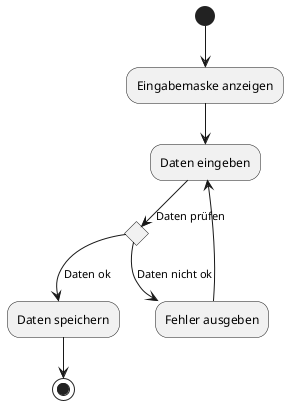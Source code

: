 @startuml

(*) --> "Eingabemaske anzeigen"
--> "Daten eingeben"
if "Daten prüfen" then
  -->[Daten ok] "Daten speichern"
  --> (*)
else
  -->[Daten nicht ok] "Fehler ausgeben"
  -->"Daten eingeben"
endif 

@enduml

